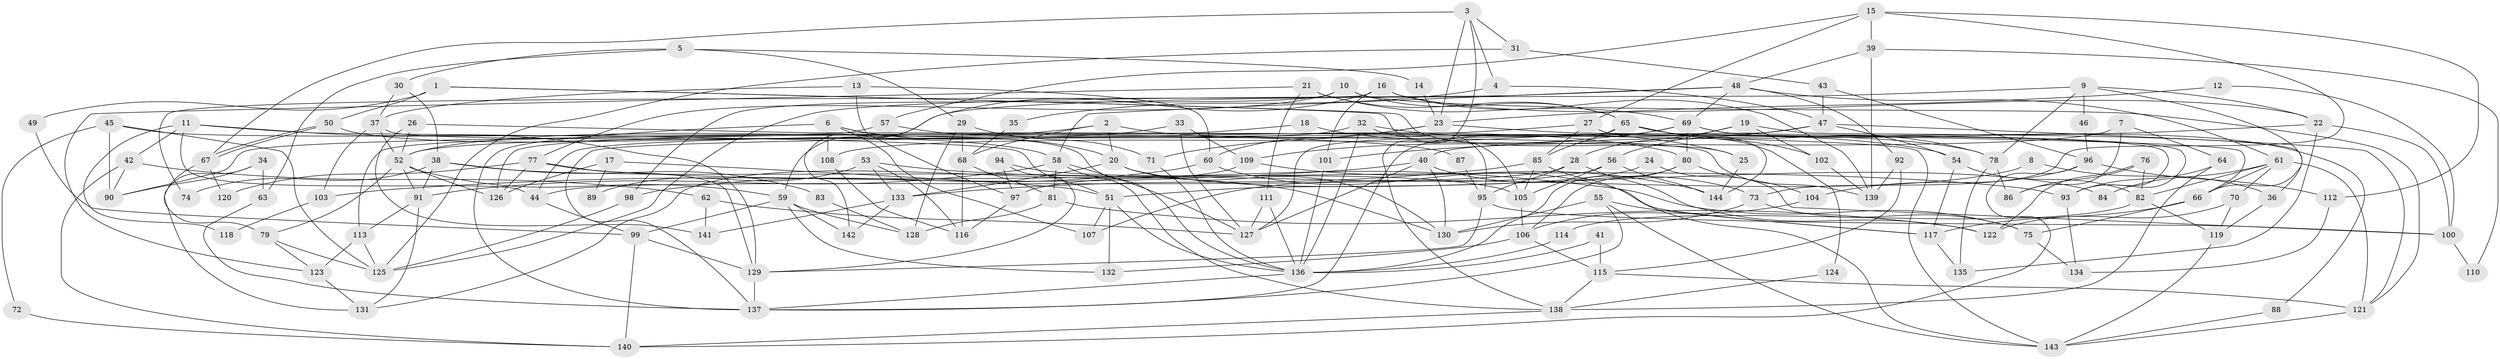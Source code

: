 // Generated by graph-tools (version 1.1) at 2025/26/03/09/25 03:26:20]
// undirected, 144 vertices, 288 edges
graph export_dot {
graph [start="1"]
  node [color=gray90,style=filled];
  1;
  2;
  3;
  4;
  5;
  6;
  7;
  8;
  9;
  10;
  11;
  12;
  13;
  14;
  15;
  16;
  17;
  18;
  19;
  20;
  21;
  22;
  23;
  24;
  25;
  26;
  27;
  28;
  29;
  30;
  31;
  32;
  33;
  34;
  35;
  36;
  37;
  38;
  39;
  40;
  41;
  42;
  43;
  44;
  45;
  46;
  47;
  48;
  49;
  50;
  51;
  52;
  53;
  54;
  55;
  56;
  57;
  58;
  59;
  60;
  61;
  62;
  63;
  64;
  65;
  66;
  67;
  68;
  69;
  70;
  71;
  72;
  73;
  74;
  75;
  76;
  77;
  78;
  79;
  80;
  81;
  82;
  83;
  84;
  85;
  86;
  87;
  88;
  89;
  90;
  91;
  92;
  93;
  94;
  95;
  96;
  97;
  98;
  99;
  100;
  101;
  102;
  103;
  104;
  105;
  106;
  107;
  108;
  109;
  110;
  111;
  112;
  113;
  114;
  115;
  116;
  117;
  118;
  119;
  120;
  121;
  122;
  123;
  124;
  125;
  126;
  127;
  128;
  129;
  130;
  131;
  132;
  133;
  134;
  135;
  136;
  137;
  138;
  139;
  140;
  141;
  142;
  143;
  144;
  1 -- 50;
  1 -- 105;
  1 -- 25;
  1 -- 49;
  2 -- 20;
  2 -- 54;
  2 -- 68;
  2 -- 90;
  3 -- 23;
  3 -- 138;
  3 -- 4;
  3 -- 31;
  3 -- 67;
  4 -- 47;
  4 -- 35;
  5 -- 30;
  5 -- 29;
  5 -- 14;
  5 -- 63;
  6 -- 136;
  6 -- 137;
  6 -- 20;
  6 -- 107;
  6 -- 108;
  7 -- 108;
  7 -- 64;
  7 -- 86;
  8 -- 36;
  8 -- 107;
  9 -- 59;
  9 -- 22;
  9 -- 46;
  9 -- 66;
  9 -- 78;
  10 -- 121;
  10 -- 65;
  10 -- 77;
  10 -- 98;
  11 -- 129;
  11 -- 42;
  11 -- 44;
  11 -- 51;
  11 -- 118;
  12 -- 23;
  12 -- 100;
  13 -- 37;
  13 -- 97;
  13 -- 60;
  14 -- 23;
  15 -- 27;
  15 -- 112;
  15 -- 39;
  15 -- 57;
  15 -- 73;
  16 -- 142;
  16 -- 22;
  16 -- 74;
  16 -- 101;
  16 -- 139;
  17 -- 126;
  17 -- 51;
  17 -- 89;
  18 -- 25;
  18 -- 126;
  19 -- 56;
  19 -- 28;
  19 -- 36;
  19 -- 102;
  20 -- 130;
  20 -- 84;
  20 -- 133;
  21 -- 65;
  21 -- 111;
  21 -- 69;
  21 -- 123;
  22 -- 135;
  22 -- 40;
  22 -- 100;
  23 -- 71;
  23 -- 60;
  23 -- 66;
  24 -- 100;
  24 -- 51;
  25 -- 144;
  26 -- 143;
  26 -- 52;
  26 -- 141;
  27 -- 93;
  27 -- 44;
  27 -- 85;
  27 -- 144;
  28 -- 44;
  28 -- 122;
  28 -- 95;
  29 -- 128;
  29 -- 68;
  29 -- 71;
  30 -- 37;
  30 -- 38;
  31 -- 125;
  31 -- 43;
  32 -- 78;
  32 -- 136;
  32 -- 52;
  32 -- 95;
  33 -- 127;
  33 -- 52;
  33 -- 109;
  34 -- 63;
  34 -- 131;
  34 -- 90;
  35 -- 68;
  36 -- 119;
  37 -- 52;
  37 -- 139;
  37 -- 103;
  38 -- 130;
  38 -- 91;
  38 -- 74;
  38 -- 83;
  39 -- 48;
  39 -- 110;
  39 -- 139;
  40 -- 130;
  40 -- 127;
  40 -- 73;
  40 -- 103;
  41 -- 115;
  41 -- 136;
  42 -- 90;
  42 -- 140;
  42 -- 62;
  43 -- 47;
  43 -- 96;
  44 -- 99;
  45 -- 90;
  45 -- 125;
  45 -- 72;
  45 -- 87;
  46 -- 96;
  47 -- 54;
  47 -- 137;
  47 -- 101;
  47 -- 121;
  48 -- 61;
  48 -- 69;
  48 -- 58;
  48 -- 92;
  48 -- 125;
  49 -- 99;
  50 -- 67;
  50 -- 67;
  50 -- 58;
  51 -- 136;
  51 -- 107;
  51 -- 132;
  52 -- 91;
  52 -- 59;
  52 -- 79;
  52 -- 126;
  53 -- 133;
  53 -- 75;
  53 -- 89;
  53 -- 116;
  54 -- 82;
  54 -- 117;
  55 -- 117;
  55 -- 137;
  55 -- 130;
  55 -- 143;
  56 -- 105;
  56 -- 144;
  56 -- 97;
  57 -- 113;
  57 -- 80;
  58 -- 91;
  58 -- 81;
  58 -- 127;
  58 -- 138;
  59 -- 132;
  59 -- 99;
  59 -- 128;
  59 -- 142;
  60 -- 98;
  60 -- 117;
  61 -- 121;
  61 -- 66;
  61 -- 70;
  61 -- 82;
  61 -- 84;
  62 -- 127;
  62 -- 141;
  63 -- 137;
  64 -- 138;
  64 -- 93;
  65 -- 102;
  65 -- 85;
  65 -- 78;
  65 -- 124;
  65 -- 127;
  66 -- 75;
  66 -- 117;
  67 -- 79;
  67 -- 120;
  68 -- 116;
  68 -- 81;
  69 -- 137;
  69 -- 80;
  69 -- 88;
  69 -- 93;
  69 -- 109;
  70 -- 119;
  70 -- 122;
  71 -- 136;
  72 -- 140;
  73 -- 75;
  73 -- 130;
  75 -- 134;
  76 -- 86;
  76 -- 122;
  76 -- 82;
  77 -- 129;
  77 -- 93;
  77 -- 120;
  77 -- 126;
  78 -- 86;
  78 -- 135;
  79 -- 123;
  79 -- 125;
  80 -- 104;
  80 -- 106;
  80 -- 136;
  81 -- 122;
  81 -- 128;
  82 -- 114;
  82 -- 119;
  83 -- 128;
  85 -- 133;
  85 -- 105;
  85 -- 143;
  87 -- 95;
  88 -- 143;
  91 -- 131;
  91 -- 113;
  92 -- 139;
  92 -- 115;
  93 -- 134;
  94 -- 129;
  94 -- 105;
  94 -- 97;
  95 -- 100;
  95 -- 129;
  96 -- 104;
  96 -- 112;
  96 -- 140;
  97 -- 116;
  98 -- 125;
  99 -- 140;
  99 -- 129;
  100 -- 110;
  101 -- 136;
  102 -- 139;
  103 -- 118;
  104 -- 106;
  105 -- 106;
  106 -- 115;
  106 -- 132;
  108 -- 116;
  109 -- 131;
  109 -- 144;
  111 -- 136;
  111 -- 127;
  112 -- 134;
  113 -- 125;
  113 -- 123;
  114 -- 136;
  115 -- 121;
  115 -- 138;
  117 -- 135;
  119 -- 143;
  121 -- 143;
  123 -- 131;
  124 -- 138;
  129 -- 137;
  133 -- 141;
  133 -- 142;
  136 -- 137;
  138 -- 140;
}
